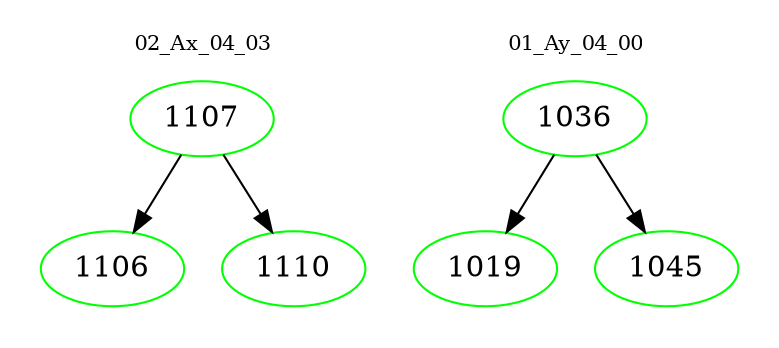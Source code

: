 digraph{
subgraph cluster_0 {
color = white
label = "02_Ax_04_03";
fontsize=10;
T0_1107 [label="1107", color="green"]
T0_1107 -> T0_1106 [color="black"]
T0_1106 [label="1106", color="green"]
T0_1107 -> T0_1110 [color="black"]
T0_1110 [label="1110", color="green"]
}
subgraph cluster_1 {
color = white
label = "01_Ay_04_00";
fontsize=10;
T1_1036 [label="1036", color="green"]
T1_1036 -> T1_1019 [color="black"]
T1_1019 [label="1019", color="green"]
T1_1036 -> T1_1045 [color="black"]
T1_1045 [label="1045", color="green"]
}
}
